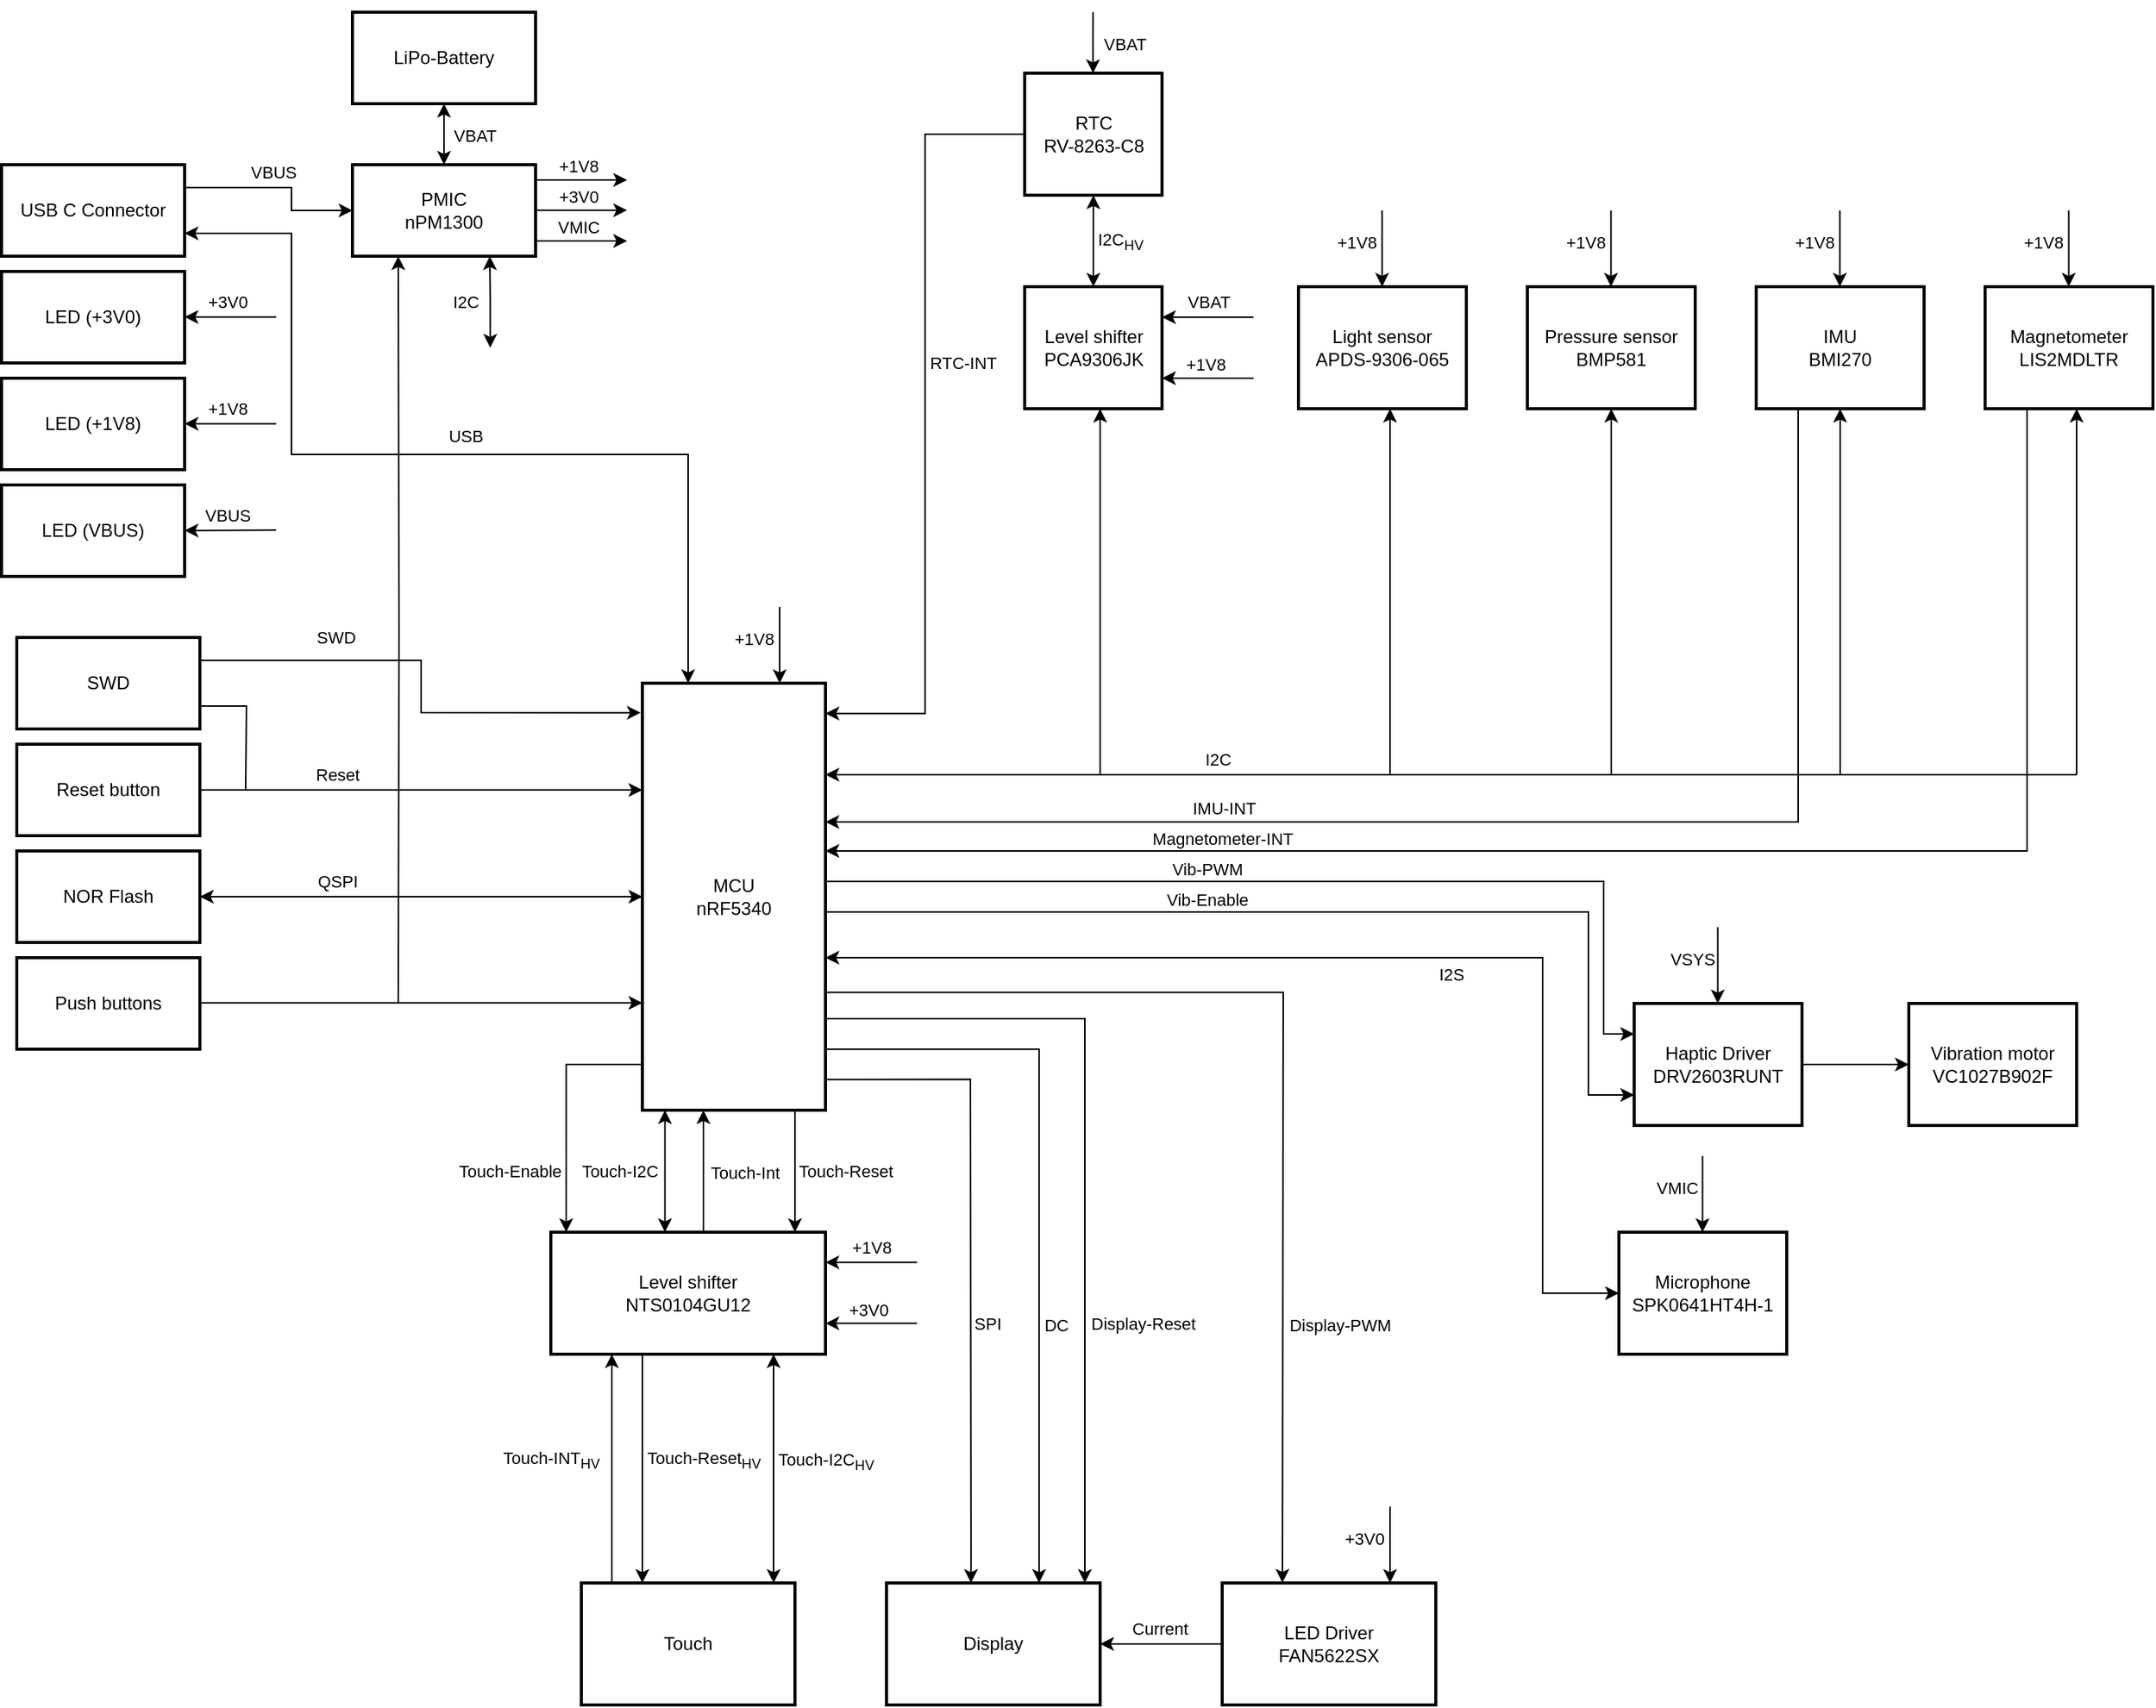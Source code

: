 <mxfile version="28.2.0">
  <diagram id="tro5bBsN5Sj0-Clm-sY4" name="Block Diagram">
    <mxGraphModel dx="1530" dy="1378" grid="1" gridSize="10" guides="1" tooltips="1" connect="1" arrows="1" fold="1" page="1" pageScale="1" pageWidth="827" pageHeight="1169" math="0" shadow="0">
      <root>
        <mxCell id="0" />
        <mxCell id="1" parent="0" />
        <mxCell id="iQWWVtshr9AHTsbCT8CL-3" value="USB C Connector" style="rounded=0;whiteSpace=wrap;html=1;strokeWidth=2;" parent="1" vertex="1">
          <mxGeometry x="80" y="130" width="120" height="60" as="geometry" />
        </mxCell>
        <mxCell id="iQWWVtshr9AHTsbCT8CL-4" value="" style="edgeStyle=orthogonalEdgeStyle;rounded=0;orthogonalLoop=1;jettySize=auto;html=1;startArrow=classic;startFill=1;" parent="1" source="iQWWVtshr9AHTsbCT8CL-6" target="iQWWVtshr9AHTsbCT8CL-7" edge="1">
          <mxGeometry relative="1" as="geometry">
            <Array as="points">
              <mxPoint x="370" y="110" />
              <mxPoint x="370" y="110" />
            </Array>
          </mxGeometry>
        </mxCell>
        <mxCell id="iQWWVtshr9AHTsbCT8CL-122" value="VBAT" style="edgeLabel;html=1;align=center;verticalAlign=middle;resizable=0;points=[];labelBackgroundColor=none;" parent="iQWWVtshr9AHTsbCT8CL-4" vertex="1" connectable="0">
          <mxGeometry x="-0.062" relative="1" as="geometry">
            <mxPoint x="20" as="offset" />
          </mxGeometry>
        </mxCell>
        <mxCell id="iQWWVtshr9AHTsbCT8CL-6" value="PMIC&lt;br&gt;nPM1300" style="rounded=0;whiteSpace=wrap;html=1;strokeWidth=2;" parent="1" vertex="1">
          <mxGeometry x="310" y="130" width="120" height="60" as="geometry" />
        </mxCell>
        <mxCell id="iQWWVtshr9AHTsbCT8CL-7" value="LiPo-Battery" style="rounded=0;whiteSpace=wrap;html=1;strokeWidth=2;" parent="1" vertex="1">
          <mxGeometry x="310" y="30" width="120" height="60" as="geometry" />
        </mxCell>
        <mxCell id="iQWWVtshr9AHTsbCT8CL-12" style="edgeStyle=orthogonalEdgeStyle;rounded=0;orthogonalLoop=1;jettySize=auto;html=1;" parent="1" edge="1">
          <mxGeometry relative="1" as="geometry">
            <mxPoint x="490" y="140" as="targetPoint" />
            <mxPoint x="430.0" y="140" as="sourcePoint" />
          </mxGeometry>
        </mxCell>
        <mxCell id="iQWWVtshr9AHTsbCT8CL-13" value="+1V8" style="edgeLabel;html=1;align=center;verticalAlign=middle;resizable=0;points=[];labelBackgroundColor=none;" parent="iQWWVtshr9AHTsbCT8CL-12" vertex="1" connectable="0">
          <mxGeometry x="-0.069" y="-1" relative="1" as="geometry">
            <mxPoint y="-10" as="offset" />
          </mxGeometry>
        </mxCell>
        <mxCell id="iQWWVtshr9AHTsbCT8CL-15" style="edgeStyle=orthogonalEdgeStyle;rounded=0;orthogonalLoop=1;jettySize=auto;html=1;exitX=0;exitY=0.75;exitDx=0;exitDy=0;entryX=1;entryY=0.5;entryDx=0;entryDy=0;startArrow=classic;startFill=1;endArrow=none;endFill=0;" parent="1" edge="1">
          <mxGeometry relative="1" as="geometry">
            <mxPoint x="500" y="679.66" as="sourcePoint" />
            <mxPoint x="210" y="679.66" as="targetPoint" />
          </mxGeometry>
        </mxCell>
        <mxCell id="iQWWVtshr9AHTsbCT8CL-16" style="edgeStyle=orthogonalEdgeStyle;rounded=0;orthogonalLoop=1;jettySize=auto;html=1;entryX=0.5;entryY=1;entryDx=0;entryDy=0;startArrow=classic;startFill=1;" parent="1" edge="1">
          <mxGeometry relative="1" as="geometry">
            <mxPoint x="400.29" y="250" as="sourcePoint" />
            <mxPoint x="400.0" y="190" as="targetPoint" />
            <Array as="points">
              <mxPoint x="400.29" y="220" />
              <mxPoint x="400.29" y="220" />
            </Array>
          </mxGeometry>
        </mxCell>
        <mxCell id="iQWWVtshr9AHTsbCT8CL-17" value="I2C" style="edgeLabel;html=1;align=center;verticalAlign=middle;resizable=0;points=[];labelBackgroundColor=none;" parent="iQWWVtshr9AHTsbCT8CL-16" vertex="1" connectable="0">
          <mxGeometry x="0.405" y="1" relative="1" as="geometry">
            <mxPoint x="-15" y="12" as="offset" />
          </mxGeometry>
        </mxCell>
        <mxCell id="iQWWVtshr9AHTsbCT8CL-18" style="edgeStyle=orthogonalEdgeStyle;rounded=0;orthogonalLoop=1;jettySize=auto;html=1;exitX=0.25;exitY=0;exitDx=0;exitDy=0;startArrow=classic;startFill=1;endArrow=none;endFill=0;" parent="1" edge="1">
          <mxGeometry relative="1" as="geometry">
            <mxPoint x="590" y="420" as="targetPoint" />
            <mxPoint x="590" y="470" as="sourcePoint" />
          </mxGeometry>
        </mxCell>
        <mxCell id="iQWWVtshr9AHTsbCT8CL-19" value="+1V8" style="edgeLabel;html=1;align=center;verticalAlign=middle;resizable=0;points=[];labelBackgroundColor=none;" parent="iQWWVtshr9AHTsbCT8CL-18" vertex="1" connectable="0">
          <mxGeometry x="0.158" y="1" relative="1" as="geometry">
            <mxPoint x="-16" as="offset" />
          </mxGeometry>
        </mxCell>
        <mxCell id="iQWWVtshr9AHTsbCT8CL-20" value="MCU&lt;br&gt;nRF5340" style="rounded=0;whiteSpace=wrap;html=1;strokeWidth=2;" parent="1" vertex="1">
          <mxGeometry x="500" y="470" width="120" height="280" as="geometry" />
        </mxCell>
        <mxCell id="iQWWVtshr9AHTsbCT8CL-21" style="edgeStyle=orthogonalEdgeStyle;rounded=0;orthogonalLoop=1;jettySize=auto;html=1;entryX=0;entryY=0.25;entryDx=0;entryDy=0;" parent="1" source="iQWWVtshr9AHTsbCT8CL-23" target="iQWWVtshr9AHTsbCT8CL-20" edge="1">
          <mxGeometry relative="1" as="geometry" />
        </mxCell>
        <mxCell id="iQWWVtshr9AHTsbCT8CL-22" value="Reset" style="edgeLabel;html=1;align=center;verticalAlign=middle;resizable=0;points=[];labelBackgroundColor=none;" parent="iQWWVtshr9AHTsbCT8CL-21" vertex="1" connectable="0">
          <mxGeometry x="-0.034" relative="1" as="geometry">
            <mxPoint x="-50" y="-10" as="offset" />
          </mxGeometry>
        </mxCell>
        <mxCell id="iQWWVtshr9AHTsbCT8CL-23" value="Reset button" style="rounded=0;whiteSpace=wrap;html=1;strokeWidth=2;" parent="1" vertex="1">
          <mxGeometry x="90" y="510" width="120" height="60" as="geometry" />
        </mxCell>
        <mxCell id="iQWWVtshr9AHTsbCT8CL-86" style="edgeStyle=orthogonalEdgeStyle;rounded=0;orthogonalLoop=1;jettySize=auto;html=1;entryX=0.25;entryY=1;entryDx=0;entryDy=0;" parent="1" target="iQWWVtshr9AHTsbCT8CL-6" edge="1">
          <mxGeometry relative="1" as="geometry">
            <mxPoint x="340" y="680" as="sourcePoint" />
          </mxGeometry>
        </mxCell>
        <mxCell id="iQWWVtshr9AHTsbCT8CL-24" value="Push buttons" style="rounded=0;whiteSpace=wrap;html=1;strokeWidth=2;" parent="1" vertex="1">
          <mxGeometry x="90" y="650" width="120" height="60" as="geometry" />
        </mxCell>
        <mxCell id="iQWWVtshr9AHTsbCT8CL-25" style="edgeStyle=orthogonalEdgeStyle;rounded=0;orthogonalLoop=1;jettySize=auto;html=1;entryX=0;entryY=0.5;entryDx=0;entryDy=0;startArrow=classic;startFill=1;" parent="1" source="iQWWVtshr9AHTsbCT8CL-26" target="iQWWVtshr9AHTsbCT8CL-20" edge="1">
          <mxGeometry relative="1" as="geometry" />
        </mxCell>
        <mxCell id="iQWWVtshr9AHTsbCT8CL-83" value="QSPI" style="edgeLabel;html=1;align=center;verticalAlign=middle;resizable=0;points=[];labelBackgroundColor=none;" parent="iQWWVtshr9AHTsbCT8CL-25" vertex="1" connectable="0">
          <mxGeometry x="-0.169" relative="1" as="geometry">
            <mxPoint x="-31" y="-10" as="offset" />
          </mxGeometry>
        </mxCell>
        <mxCell id="iQWWVtshr9AHTsbCT8CL-26" value="NOR Flash" style="rounded=0;whiteSpace=wrap;html=1;strokeWidth=2;" parent="1" vertex="1">
          <mxGeometry x="90" y="580" width="120" height="60" as="geometry" />
        </mxCell>
        <mxCell id="iQWWVtshr9AHTsbCT8CL-27" style="edgeStyle=orthogonalEdgeStyle;rounded=0;orthogonalLoop=1;jettySize=auto;html=1;exitX=1;exitY=0.75;exitDx=0;exitDy=0;endArrow=none;endFill=0;" parent="1" source="iQWWVtshr9AHTsbCT8CL-28" edge="1">
          <mxGeometry relative="1" as="geometry">
            <mxPoint x="240" y="540" as="targetPoint" />
          </mxGeometry>
        </mxCell>
        <mxCell id="iQWWVtshr9AHTsbCT8CL-28" value="SWD" style="rounded=0;whiteSpace=wrap;html=1;strokeWidth=2;" parent="1" vertex="1">
          <mxGeometry x="90" y="440" width="120" height="60" as="geometry" />
        </mxCell>
        <mxCell id="iQWWVtshr9AHTsbCT8CL-29" style="edgeStyle=orthogonalEdgeStyle;rounded=0;orthogonalLoop=1;jettySize=auto;html=1;exitX=1;exitY=0.25;exitDx=0;exitDy=0;entryX=-0.009;entryY=0.069;entryDx=0;entryDy=0;entryPerimeter=0;" parent="1" source="iQWWVtshr9AHTsbCT8CL-28" target="iQWWVtshr9AHTsbCT8CL-20" edge="1">
          <mxGeometry relative="1" as="geometry" />
        </mxCell>
        <mxCell id="iQWWVtshr9AHTsbCT8CL-30" value="SWD" style="edgeLabel;html=1;align=center;verticalAlign=middle;resizable=0;points=[];labelBackgroundColor=none;" parent="iQWWVtshr9AHTsbCT8CL-29" vertex="1" connectable="0">
          <mxGeometry x="-0.639" y="1" relative="1" as="geometry">
            <mxPoint x="30" y="-14" as="offset" />
          </mxGeometry>
        </mxCell>
        <mxCell id="iQWWVtshr9AHTsbCT8CL-67" style="edgeStyle=orthogonalEdgeStyle;rounded=0;orthogonalLoop=1;jettySize=auto;html=1;" parent="1" edge="1">
          <mxGeometry relative="1" as="geometry">
            <mxPoint x="490.0" y="159.83" as="targetPoint" />
            <mxPoint x="430" y="159.83" as="sourcePoint" />
          </mxGeometry>
        </mxCell>
        <mxCell id="iQWWVtshr9AHTsbCT8CL-68" value="+3V0" style="edgeLabel;html=1;align=center;verticalAlign=middle;resizable=0;points=[];labelBackgroundColor=none;" parent="iQWWVtshr9AHTsbCT8CL-67" vertex="1" connectable="0">
          <mxGeometry x="-0.069" y="-1" relative="1" as="geometry">
            <mxPoint y="-10" as="offset" />
          </mxGeometry>
        </mxCell>
        <mxCell id="iQWWVtshr9AHTsbCT8CL-69" style="edgeStyle=orthogonalEdgeStyle;rounded=0;orthogonalLoop=1;jettySize=auto;html=1;" parent="1" edge="1">
          <mxGeometry relative="1" as="geometry">
            <mxPoint x="490.0" y="180" as="targetPoint" />
            <mxPoint x="430" y="180" as="sourcePoint" />
          </mxGeometry>
        </mxCell>
        <mxCell id="iQWWVtshr9AHTsbCT8CL-70" value="VMIC" style="edgeLabel;html=1;align=center;verticalAlign=middle;resizable=0;points=[];labelBackgroundColor=none;" parent="iQWWVtshr9AHTsbCT8CL-69" vertex="1" connectable="0">
          <mxGeometry x="-0.069" y="-1" relative="1" as="geometry">
            <mxPoint y="-10" as="offset" />
          </mxGeometry>
        </mxCell>
        <mxCell id="iQWWVtshr9AHTsbCT8CL-71" value="LED (VBUS)" style="rounded=0;whiteSpace=wrap;html=1;strokeWidth=2;" parent="1" vertex="1">
          <mxGeometry x="80" y="340" width="120" height="60" as="geometry" />
        </mxCell>
        <mxCell id="iQWWVtshr9AHTsbCT8CL-72" value="LED (+1V8)" style="rounded=0;whiteSpace=wrap;html=1;strokeWidth=2;" parent="1" vertex="1">
          <mxGeometry x="80" y="270" width="120" height="60" as="geometry" />
        </mxCell>
        <mxCell id="iQWWVtshr9AHTsbCT8CL-73" value="LED (+3V0)" style="rounded=0;whiteSpace=wrap;html=1;strokeWidth=2;" parent="1" vertex="1">
          <mxGeometry x="80" y="200" width="120" height="60" as="geometry" />
        </mxCell>
        <mxCell id="iQWWVtshr9AHTsbCT8CL-74" style="edgeStyle=orthogonalEdgeStyle;rounded=0;orthogonalLoop=1;jettySize=auto;html=1;entryX=0;entryY=0.5;entryDx=0;entryDy=0;exitX=1;exitY=0.25;exitDx=0;exitDy=0;" parent="1" source="iQWWVtshr9AHTsbCT8CL-3" target="iQWWVtshr9AHTsbCT8CL-6" edge="1">
          <mxGeometry relative="1" as="geometry">
            <mxPoint x="270.0" y="160" as="targetPoint" />
            <mxPoint x="210" y="160" as="sourcePoint" />
            <Array as="points">
              <mxPoint x="270" y="145" />
              <mxPoint x="270" y="160" />
            </Array>
          </mxGeometry>
        </mxCell>
        <mxCell id="iQWWVtshr9AHTsbCT8CL-75" value="VBUS" style="edgeLabel;html=1;align=center;verticalAlign=middle;resizable=0;points=[];labelBackgroundColor=none;" parent="iQWWVtshr9AHTsbCT8CL-74" vertex="1" connectable="0">
          <mxGeometry x="-0.069" y="-1" relative="1" as="geometry">
            <mxPoint y="-11" as="offset" />
          </mxGeometry>
        </mxCell>
        <mxCell id="iQWWVtshr9AHTsbCT8CL-77" style="edgeStyle=orthogonalEdgeStyle;rounded=0;orthogonalLoop=1;jettySize=auto;html=1;entryX=0;entryY=0.5;entryDx=0;entryDy=0;startArrow=classic;startFill=1;endArrow=none;endFill=0;" parent="1" edge="1">
          <mxGeometry relative="1" as="geometry">
            <mxPoint x="260" y="369.64" as="targetPoint" />
            <mxPoint x="200" y="369.88" as="sourcePoint" />
            <Array as="points">
              <mxPoint x="210" y="369.64" />
              <mxPoint x="210" y="369.64" />
            </Array>
          </mxGeometry>
        </mxCell>
        <mxCell id="iQWWVtshr9AHTsbCT8CL-78" value="VBUS" style="edgeLabel;html=1;align=center;verticalAlign=middle;resizable=0;points=[];labelBackgroundColor=none;" parent="iQWWVtshr9AHTsbCT8CL-77" vertex="1" connectable="0">
          <mxGeometry x="-0.069" y="-1" relative="1" as="geometry">
            <mxPoint y="-11" as="offset" />
          </mxGeometry>
        </mxCell>
        <mxCell id="iQWWVtshr9AHTsbCT8CL-79" style="edgeStyle=orthogonalEdgeStyle;rounded=0;orthogonalLoop=1;jettySize=auto;html=1;startArrow=classic;startFill=1;endArrow=none;endFill=0;" parent="1" edge="1">
          <mxGeometry relative="1" as="geometry">
            <mxPoint x="260" y="229.88" as="targetPoint" />
            <mxPoint x="200" y="229.88" as="sourcePoint" />
          </mxGeometry>
        </mxCell>
        <mxCell id="iQWWVtshr9AHTsbCT8CL-80" value="+3V0" style="edgeLabel;html=1;align=center;verticalAlign=middle;resizable=0;points=[];labelBackgroundColor=none;" parent="iQWWVtshr9AHTsbCT8CL-79" vertex="1" connectable="0">
          <mxGeometry x="-0.069" y="-1" relative="1" as="geometry">
            <mxPoint y="-11" as="offset" />
          </mxGeometry>
        </mxCell>
        <mxCell id="iQWWVtshr9AHTsbCT8CL-81" style="edgeStyle=orthogonalEdgeStyle;rounded=0;orthogonalLoop=1;jettySize=auto;html=1;startArrow=classic;startFill=1;endArrow=none;endFill=0;" parent="1" edge="1">
          <mxGeometry relative="1" as="geometry">
            <mxPoint x="260" y="299.88" as="targetPoint" />
            <mxPoint x="200" y="299.88" as="sourcePoint" />
          </mxGeometry>
        </mxCell>
        <mxCell id="iQWWVtshr9AHTsbCT8CL-82" value="+1V8" style="edgeLabel;html=1;align=center;verticalAlign=middle;resizable=0;points=[];labelBackgroundColor=none;" parent="iQWWVtshr9AHTsbCT8CL-81" vertex="1" connectable="0">
          <mxGeometry x="-0.069" y="-1" relative="1" as="geometry">
            <mxPoint y="-11" as="offset" />
          </mxGeometry>
        </mxCell>
        <mxCell id="iQWWVtshr9AHTsbCT8CL-84" style="edgeStyle=orthogonalEdgeStyle;rounded=0;orthogonalLoop=1;jettySize=auto;html=1;exitX=1;exitY=0.75;exitDx=0;exitDy=0;entryX=0.25;entryY=0;entryDx=0;entryDy=0;startArrow=classic;startFill=1;" parent="1" source="iQWWVtshr9AHTsbCT8CL-3" target="iQWWVtshr9AHTsbCT8CL-20" edge="1">
          <mxGeometry relative="1" as="geometry">
            <Array as="points">
              <mxPoint x="270" y="175" />
              <mxPoint x="270" y="320" />
              <mxPoint x="530" y="320" />
            </Array>
          </mxGeometry>
        </mxCell>
        <mxCell id="iQWWVtshr9AHTsbCT8CL-85" value="USB" style="edgeLabel;html=1;align=center;verticalAlign=middle;resizable=0;points=[];labelBackgroundColor=none;" parent="iQWWVtshr9AHTsbCT8CL-84" vertex="1" connectable="0">
          <mxGeometry x="0.053" y="2" relative="1" as="geometry">
            <mxPoint y="-10" as="offset" />
          </mxGeometry>
        </mxCell>
        <mxCell id="iQWWVtshr9AHTsbCT8CL-96" style="edgeStyle=orthogonalEdgeStyle;rounded=0;orthogonalLoop=1;jettySize=auto;html=1;entryX=0;entryY=0.893;entryDx=0;entryDy=0;startArrow=classic;startFill=1;endArrow=none;endFill=0;entryPerimeter=0;exitX=0.056;exitY=0;exitDx=0;exitDy=0;exitPerimeter=0;" parent="1" source="iQWWVtshr9AHTsbCT8CL-87" target="iQWWVtshr9AHTsbCT8CL-20" edge="1">
          <mxGeometry relative="1" as="geometry">
            <Array as="points">
              <mxPoint x="450" y="720" />
            </Array>
            <mxPoint x="450" y="820" as="sourcePoint" />
          </mxGeometry>
        </mxCell>
        <mxCell id="iQWWVtshr9AHTsbCT8CL-97" value="Touch-Enable" style="edgeLabel;html=1;align=center;verticalAlign=middle;resizable=0;points=[];labelBackgroundColor=none;" parent="iQWWVtshr9AHTsbCT8CL-96" vertex="1" connectable="0">
          <mxGeometry x="0.587" relative="1" as="geometry">
            <mxPoint x="-54" y="70" as="offset" />
          </mxGeometry>
        </mxCell>
        <mxCell id="iQWWVtshr9AHTsbCT8CL-98" style="edgeStyle=orthogonalEdgeStyle;rounded=0;orthogonalLoop=1;jettySize=auto;html=1;entryX=0.75;entryY=1;entryDx=0;entryDy=0;startArrow=classic;startFill=1;" parent="1" edge="1">
          <mxGeometry relative="1" as="geometry">
            <mxPoint x="514.79" y="830" as="sourcePoint" />
            <mxPoint x="514.79" y="750" as="targetPoint" />
          </mxGeometry>
        </mxCell>
        <mxCell id="iQWWVtshr9AHTsbCT8CL-115" value="Touch-I2C" style="edgeLabel;html=1;align=center;verticalAlign=middle;resizable=0;points=[];labelBackgroundColor=none;" parent="iQWWVtshr9AHTsbCT8CL-98" vertex="1" connectable="0">
          <mxGeometry x="-0.102" y="1" relative="1" as="geometry">
            <mxPoint x="-29" y="-4" as="offset" />
          </mxGeometry>
        </mxCell>
        <mxCell id="iQWWVtshr9AHTsbCT8CL-87" value="Level shifter&lt;br&gt;NTS0104GU12" style="rounded=0;whiteSpace=wrap;html=1;strokeWidth=2;" parent="1" vertex="1">
          <mxGeometry x="440" y="830" width="180" height="80" as="geometry" />
        </mxCell>
        <mxCell id="iQWWVtshr9AHTsbCT8CL-91" value="" style="edgeStyle=orthogonalEdgeStyle;rounded=0;orthogonalLoop=1;jettySize=auto;html=1;exitX=0.5;exitY=0;exitDx=0;exitDy=0;entryX=0.5;entryY=1;entryDx=0;entryDy=0;startArrow=classic;startFill=1;" parent="1" edge="1">
          <mxGeometry x="0.067" y="-20" relative="1" as="geometry">
            <mxPoint x="586" y="1060" as="sourcePoint" />
            <mxPoint x="586" y="910" as="targetPoint" />
            <mxPoint as="offset" />
          </mxGeometry>
        </mxCell>
        <mxCell id="iQWWVtshr9AHTsbCT8CL-100" value="Touch-I2C&lt;sub&gt;HV&lt;/sub&gt;" style="edgeLabel;html=1;align=center;verticalAlign=middle;resizable=0;points=[];labelBackgroundColor=none;" parent="iQWWVtshr9AHTsbCT8CL-91" vertex="1" connectable="0">
          <mxGeometry x="-0.204" relative="1" as="geometry">
            <mxPoint x="34" y="-20" as="offset" />
          </mxGeometry>
        </mxCell>
        <mxCell id="iQWWVtshr9AHTsbCT8CL-92" style="edgeStyle=orthogonalEdgeStyle;rounded=0;orthogonalLoop=1;jettySize=auto;html=1;exitX=0.75;exitY=0;exitDx=0;exitDy=0;entryX=0.75;entryY=1;entryDx=0;entryDy=0;startArrow=classic;startFill=1;endArrow=none;endFill=0;" parent="1" edge="1">
          <mxGeometry relative="1" as="geometry">
            <mxPoint x="500" y="1060" as="sourcePoint" />
            <mxPoint x="500" y="910" as="targetPoint" />
          </mxGeometry>
        </mxCell>
        <mxCell id="iQWWVtshr9AHTsbCT8CL-93" value="Touch-Reset&lt;sub&gt;HV&lt;/sub&gt;" style="edgeLabel;html=1;align=center;verticalAlign=middle;resizable=0;points=[];labelBackgroundColor=none;" parent="iQWWVtshr9AHTsbCT8CL-92" vertex="1" connectable="0">
          <mxGeometry x="-0.171" relative="1" as="geometry">
            <mxPoint x="40" y="-18" as="offset" />
          </mxGeometry>
        </mxCell>
        <mxCell id="iQWWVtshr9AHTsbCT8CL-88" value="Touch" style="rounded=0;whiteSpace=wrap;html=1;strokeWidth=2;" parent="1" vertex="1">
          <mxGeometry x="460" y="1060" width="140" height="80" as="geometry" />
        </mxCell>
        <mxCell id="iQWWVtshr9AHTsbCT8CL-94" style="edgeStyle=orthogonalEdgeStyle;rounded=0;orthogonalLoop=1;jettySize=auto;html=1;exitX=0.75;exitY=0;exitDx=0;exitDy=0;entryX=0.75;entryY=1;entryDx=0;entryDy=0;" parent="1" edge="1">
          <mxGeometry relative="1" as="geometry">
            <mxPoint x="480" y="1060" as="sourcePoint" />
            <mxPoint x="480" y="910" as="targetPoint" />
          </mxGeometry>
        </mxCell>
        <mxCell id="iQWWVtshr9AHTsbCT8CL-95" value="Touch-INT&lt;sub&gt;HV&lt;/sub&gt;" style="edgeLabel;html=1;align=center;verticalAlign=middle;resizable=0;points=[];labelBackgroundColor=none;" parent="iQWWVtshr9AHTsbCT8CL-94" vertex="1" connectable="0">
          <mxGeometry x="-0.171" relative="1" as="geometry">
            <mxPoint x="-40" y="-18" as="offset" />
          </mxGeometry>
        </mxCell>
        <mxCell id="iQWWVtshr9AHTsbCT8CL-104" style="edgeStyle=orthogonalEdgeStyle;rounded=0;orthogonalLoop=1;jettySize=auto;html=1;entryX=0.998;entryY=0.785;entryDx=0;entryDy=0;startArrow=classic;startFill=1;endArrow=none;endFill=0;entryPerimeter=0;" parent="1" source="iQWWVtshr9AHTsbCT8CL-101" target="iQWWVtshr9AHTsbCT8CL-20" edge="1">
          <mxGeometry relative="1" as="geometry">
            <Array as="points">
              <mxPoint x="790" y="690" />
              <mxPoint x="620" y="690" />
            </Array>
          </mxGeometry>
        </mxCell>
        <mxCell id="iQWWVtshr9AHTsbCT8CL-105" value="DC" style="edgeLabel;html=1;align=center;verticalAlign=middle;resizable=0;points=[];labelBackgroundColor=none;" parent="iQWWVtshr9AHTsbCT8CL-104" vertex="1" connectable="0">
          <mxGeometry x="-0.302" y="1" relative="1" as="geometry">
            <mxPoint x="-18" y="19" as="offset" />
          </mxGeometry>
        </mxCell>
        <mxCell id="iQWWVtshr9AHTsbCT8CL-101" value="Display" style="rounded=0;whiteSpace=wrap;html=1;strokeWidth=2;" parent="1" vertex="1">
          <mxGeometry x="660" y="1060" width="140" height="80" as="geometry" />
        </mxCell>
        <mxCell id="iQWWVtshr9AHTsbCT8CL-102" style="edgeStyle=orthogonalEdgeStyle;rounded=0;orthogonalLoop=1;jettySize=auto;html=1;exitX=0.25;exitY=0;exitDx=0;exitDy=0;startArrow=classic;startFill=1;endArrow=none;endFill=0;entryX=0.996;entryY=0.928;entryDx=0;entryDy=0;entryPerimeter=0;" parent="1" target="iQWWVtshr9AHTsbCT8CL-20" edge="1">
          <mxGeometry relative="1" as="geometry">
            <mxPoint x="715.36" y="1060" as="sourcePoint" />
            <mxPoint x="640.0" y="730.4" as="targetPoint" />
            <Array as="points">
              <mxPoint x="715" y="1040" />
              <mxPoint x="715" y="730" />
            </Array>
          </mxGeometry>
        </mxCell>
        <mxCell id="iQWWVtshr9AHTsbCT8CL-103" value="SPI" style="edgeLabel;html=1;align=center;verticalAlign=middle;resizable=0;points=[];labelBackgroundColor=none;" parent="iQWWVtshr9AHTsbCT8CL-102" vertex="1" connectable="0">
          <mxGeometry x="-0.176" y="-1" relative="1" as="geometry">
            <mxPoint x="10" y="5" as="offset" />
          </mxGeometry>
        </mxCell>
        <mxCell id="iQWWVtshr9AHTsbCT8CL-106" style="edgeStyle=orthogonalEdgeStyle;rounded=0;orthogonalLoop=1;jettySize=auto;html=1;startArrow=classic;startFill=1;endArrow=none;endFill=0;" parent="1" edge="1">
          <mxGeometry relative="1" as="geometry">
            <mxPoint x="760" y="1060" as="sourcePoint" />
            <mxPoint x="620" y="710" as="targetPoint" />
            <Array as="points">
              <mxPoint x="760" y="710" />
              <mxPoint x="620" y="710" />
            </Array>
          </mxGeometry>
        </mxCell>
        <mxCell id="iQWWVtshr9AHTsbCT8CL-107" value="Display-Reset" style="edgeLabel;html=1;align=center;verticalAlign=middle;resizable=0;points=[];labelBackgroundColor=none;" parent="iQWWVtshr9AHTsbCT8CL-106" vertex="1" connectable="0">
          <mxGeometry x="-0.363" relative="1" as="geometry">
            <mxPoint x="68" y="-14" as="offset" />
          </mxGeometry>
        </mxCell>
        <mxCell id="iQWWVtshr9AHTsbCT8CL-109" value="" style="edgeStyle=orthogonalEdgeStyle;rounded=0;orthogonalLoop=1;jettySize=auto;html=1;" parent="1" source="iQWWVtshr9AHTsbCT8CL-108" target="iQWWVtshr9AHTsbCT8CL-101" edge="1">
          <mxGeometry relative="1" as="geometry" />
        </mxCell>
        <mxCell id="iQWWVtshr9AHTsbCT8CL-110" value="Current" style="edgeLabel;html=1;align=center;verticalAlign=middle;resizable=0;points=[];labelBackgroundColor=none;" parent="iQWWVtshr9AHTsbCT8CL-109" vertex="1" connectable="0">
          <mxGeometry x="0.037" y="-1" relative="1" as="geometry">
            <mxPoint y="-9" as="offset" />
          </mxGeometry>
        </mxCell>
        <mxCell id="iQWWVtshr9AHTsbCT8CL-113" style="edgeStyle=orthogonalEdgeStyle;rounded=0;orthogonalLoop=1;jettySize=auto;html=1;startArrow=classic;startFill=1;endArrow=none;endFill=0;exitX=0.282;exitY=-0.002;exitDx=0;exitDy=0;exitPerimeter=0;entryX=0.998;entryY=0.724;entryDx=0;entryDy=0;entryPerimeter=0;" parent="1" source="iQWWVtshr9AHTsbCT8CL-108" target="iQWWVtshr9AHTsbCT8CL-20" edge="1">
          <mxGeometry relative="1" as="geometry">
            <mxPoint x="620" y="700" as="targetPoint" />
            <Array as="points">
              <mxPoint x="920" y="1050" />
              <mxPoint x="920" y="1050" />
              <mxPoint x="920" y="673" />
            </Array>
            <mxPoint x="920" y="1040" as="sourcePoint" />
          </mxGeometry>
        </mxCell>
        <mxCell id="iQWWVtshr9AHTsbCT8CL-114" value="Display-PWM" style="edgeLabel;html=1;align=center;verticalAlign=middle;resizable=0;points=[];labelBackgroundColor=none;" parent="iQWWVtshr9AHTsbCT8CL-113" vertex="1" connectable="0">
          <mxGeometry x="-0.529" relative="1" as="geometry">
            <mxPoint x="37" y="-8" as="offset" />
          </mxGeometry>
        </mxCell>
        <mxCell id="iQWWVtshr9AHTsbCT8CL-108" value="LED Driver&lt;br&gt;FAN5622SX" style="rounded=0;whiteSpace=wrap;html=1;strokeWidth=2;" parent="1" vertex="1">
          <mxGeometry x="880" y="1060" width="140" height="80" as="geometry" />
        </mxCell>
        <mxCell id="iQWWVtshr9AHTsbCT8CL-111" style="edgeStyle=orthogonalEdgeStyle;rounded=0;orthogonalLoop=1;jettySize=auto;html=1;exitX=0.25;exitY=0;exitDx=0;exitDy=0;startArrow=classic;startFill=1;endArrow=none;endFill=0;" parent="1" edge="1">
          <mxGeometry relative="1" as="geometry">
            <mxPoint x="990" y="1010" as="targetPoint" />
            <mxPoint x="990" y="1060" as="sourcePoint" />
          </mxGeometry>
        </mxCell>
        <mxCell id="iQWWVtshr9AHTsbCT8CL-112" value="+3V0" style="edgeLabel;html=1;align=center;verticalAlign=middle;resizable=0;points=[];labelBackgroundColor=none;" parent="iQWWVtshr9AHTsbCT8CL-111" vertex="1" connectable="0">
          <mxGeometry x="0.158" y="1" relative="1" as="geometry">
            <mxPoint x="-16" as="offset" />
          </mxGeometry>
        </mxCell>
        <mxCell id="iQWWVtshr9AHTsbCT8CL-116" style="edgeStyle=orthogonalEdgeStyle;rounded=0;orthogonalLoop=1;jettySize=auto;html=1;entryX=0.75;entryY=1;entryDx=0;entryDy=0;startArrow=classic;startFill=1;endArrow=none;endFill=0;" parent="1" edge="1">
          <mxGeometry relative="1" as="geometry">
            <mxPoint x="600" y="830" as="sourcePoint" />
            <mxPoint x="600" y="750" as="targetPoint" />
          </mxGeometry>
        </mxCell>
        <mxCell id="iQWWVtshr9AHTsbCT8CL-117" value="Touch-Reset" style="edgeLabel;html=1;align=center;verticalAlign=middle;resizable=0;points=[];labelBackgroundColor=none;" parent="iQWWVtshr9AHTsbCT8CL-116" vertex="1" connectable="0">
          <mxGeometry x="-0.102" y="1" relative="1" as="geometry">
            <mxPoint x="34" y="-4" as="offset" />
          </mxGeometry>
        </mxCell>
        <mxCell id="iQWWVtshr9AHTsbCT8CL-118" style="edgeStyle=orthogonalEdgeStyle;rounded=0;orthogonalLoop=1;jettySize=auto;html=1;entryX=0.75;entryY=1;entryDx=0;entryDy=0;startArrow=none;startFill=0;endArrow=classic;endFill=1;" parent="1" edge="1">
          <mxGeometry relative="1" as="geometry">
            <mxPoint x="540" y="830" as="sourcePoint" />
            <mxPoint x="540" y="750" as="targetPoint" />
          </mxGeometry>
        </mxCell>
        <mxCell id="iQWWVtshr9AHTsbCT8CL-119" value="Touch-Int" style="edgeLabel;html=1;align=center;verticalAlign=middle;resizable=0;points=[];labelBackgroundColor=none;" parent="iQWWVtshr9AHTsbCT8CL-118" vertex="1" connectable="0">
          <mxGeometry x="-0.102" y="1" relative="1" as="geometry">
            <mxPoint x="28" y="-3" as="offset" />
          </mxGeometry>
        </mxCell>
        <mxCell id="iQWWVtshr9AHTsbCT8CL-120" value="Level shifter&lt;br&gt;PCA9306JK" style="rounded=0;whiteSpace=wrap;html=1;strokeWidth=2;" parent="1" vertex="1">
          <mxGeometry x="750.58" y="210" width="90" height="80" as="geometry" />
        </mxCell>
        <mxCell id="iQWWVtshr9AHTsbCT8CL-125" style="edgeStyle=orthogonalEdgeStyle;rounded=0;orthogonalLoop=1;jettySize=auto;html=1;exitX=0.5;exitY=1;exitDx=0;exitDy=0;entryX=0.5;entryY=0;entryDx=0;entryDy=0;startArrow=classic;startFill=1;" parent="1" source="iQWWVtshr9AHTsbCT8CL-121" target="iQWWVtshr9AHTsbCT8CL-120" edge="1">
          <mxGeometry relative="1" as="geometry" />
        </mxCell>
        <mxCell id="iQWWVtshr9AHTsbCT8CL-126" value="I2C&lt;sub&gt;HV&lt;/sub&gt;" style="edgeLabel;html=1;align=center;verticalAlign=middle;resizable=0;points=[];labelBackgroundColor=none;" parent="iQWWVtshr9AHTsbCT8CL-125" vertex="1" connectable="0">
          <mxGeometry x="0.264" y="-2" relative="1" as="geometry">
            <mxPoint x="19" y="-7" as="offset" />
          </mxGeometry>
        </mxCell>
        <mxCell id="iQWWVtshr9AHTsbCT8CL-121" value="RTC&lt;br&gt;RV-8263-C8" style="rounded=0;whiteSpace=wrap;html=1;strokeWidth=2;" parent="1" vertex="1">
          <mxGeometry x="750.58" y="70" width="90" height="80" as="geometry" />
        </mxCell>
        <mxCell id="iQWWVtshr9AHTsbCT8CL-123" value="" style="edgeStyle=orthogonalEdgeStyle;rounded=0;orthogonalLoop=1;jettySize=auto;html=1;startArrow=classic;startFill=1;endArrow=none;endFill=0;" parent="1" edge="1">
          <mxGeometry relative="1" as="geometry">
            <mxPoint x="795.34" y="70" as="sourcePoint" />
            <mxPoint x="795.34" y="30" as="targetPoint" />
            <Array as="points">
              <mxPoint x="795.34" y="50" />
              <mxPoint x="795.34" y="50" />
            </Array>
          </mxGeometry>
        </mxCell>
        <mxCell id="iQWWVtshr9AHTsbCT8CL-124" value="VBAT" style="edgeLabel;html=1;align=center;verticalAlign=middle;resizable=0;points=[];labelBackgroundColor=none;" parent="iQWWVtshr9AHTsbCT8CL-123" vertex="1" connectable="0">
          <mxGeometry x="-0.062" relative="1" as="geometry">
            <mxPoint x="20" as="offset" />
          </mxGeometry>
        </mxCell>
        <mxCell id="iQWWVtshr9AHTsbCT8CL-127" style="edgeStyle=orthogonalEdgeStyle;rounded=0;orthogonalLoop=1;jettySize=auto;html=1;entryX=1;entryY=0.071;entryDx=0;entryDy=0;entryPerimeter=0;" parent="1" source="iQWWVtshr9AHTsbCT8CL-121" target="iQWWVtshr9AHTsbCT8CL-20" edge="1">
          <mxGeometry relative="1" as="geometry" />
        </mxCell>
        <mxCell id="iQWWVtshr9AHTsbCT8CL-128" value="RTC-INT" style="edgeLabel;html=1;align=center;verticalAlign=middle;resizable=0;points=[];labelBackgroundColor=none;" parent="iQWWVtshr9AHTsbCT8CL-127" vertex="1" connectable="0">
          <mxGeometry x="-0.778" y="-1" relative="1" as="geometry">
            <mxPoint x="16" y="151" as="offset" />
          </mxGeometry>
        </mxCell>
        <mxCell id="iQWWVtshr9AHTsbCT8CL-131" value="" style="edgeStyle=orthogonalEdgeStyle;rounded=0;orthogonalLoop=1;jettySize=auto;html=1;startArrow=classic;startFill=1;endArrow=none;endFill=0;exitX=1;exitY=0.25;exitDx=0;exitDy=0;" parent="1" source="iQWWVtshr9AHTsbCT8CL-120" edge="1">
          <mxGeometry relative="1" as="geometry">
            <mxPoint x="876.58" y="230" as="sourcePoint" />
            <mxPoint x="900.58" y="230" as="targetPoint" />
            <Array as="points">
              <mxPoint x="876.58" y="230" />
            </Array>
          </mxGeometry>
        </mxCell>
        <mxCell id="iQWWVtshr9AHTsbCT8CL-132" value="VBAT" style="edgeLabel;html=1;align=center;verticalAlign=middle;resizable=0;points=[];labelBackgroundColor=none;" parent="iQWWVtshr9AHTsbCT8CL-131" vertex="1" connectable="0">
          <mxGeometry x="-0.062" relative="1" as="geometry">
            <mxPoint x="2" y="-10" as="offset" />
          </mxGeometry>
        </mxCell>
        <mxCell id="iQWWVtshr9AHTsbCT8CL-133" style="edgeStyle=orthogonalEdgeStyle;rounded=0;orthogonalLoop=1;jettySize=auto;html=1;startArrow=classic;startFill=1;endArrow=none;endFill=0;" parent="1" edge="1">
          <mxGeometry relative="1" as="geometry">
            <mxPoint x="900.58" y="270" as="targetPoint" />
            <mxPoint x="840.58" y="270" as="sourcePoint" />
          </mxGeometry>
        </mxCell>
        <mxCell id="iQWWVtshr9AHTsbCT8CL-134" value="+1V8" style="edgeLabel;html=1;align=center;verticalAlign=middle;resizable=0;points=[];labelBackgroundColor=none;" parent="iQWWVtshr9AHTsbCT8CL-133" vertex="1" connectable="0">
          <mxGeometry x="-0.069" y="-1" relative="1" as="geometry">
            <mxPoint y="-10" as="offset" />
          </mxGeometry>
        </mxCell>
        <mxCell id="iQWWVtshr9AHTsbCT8CL-135" value="" style="edgeStyle=orthogonalEdgeStyle;rounded=0;orthogonalLoop=1;jettySize=auto;html=1;startArrow=classic;startFill=1;endArrow=none;endFill=0;exitX=1;exitY=0.25;exitDx=0;exitDy=0;" parent="1" edge="1">
          <mxGeometry relative="1" as="geometry">
            <mxPoint x="620" y="849.76" as="sourcePoint" />
            <mxPoint x="680" y="849.76" as="targetPoint" />
            <Array as="points">
              <mxPoint x="656" y="849.76" />
            </Array>
          </mxGeometry>
        </mxCell>
        <mxCell id="iQWWVtshr9AHTsbCT8CL-136" value="+1V8" style="edgeLabel;html=1;align=center;verticalAlign=middle;resizable=0;points=[];labelBackgroundColor=none;" parent="iQWWVtshr9AHTsbCT8CL-135" vertex="1" connectable="0">
          <mxGeometry x="-0.062" relative="1" as="geometry">
            <mxPoint x="2" y="-10" as="offset" />
          </mxGeometry>
        </mxCell>
        <mxCell id="iQWWVtshr9AHTsbCT8CL-137" style="edgeStyle=orthogonalEdgeStyle;rounded=0;orthogonalLoop=1;jettySize=auto;html=1;startArrow=classic;startFill=1;endArrow=none;endFill=0;" parent="1" edge="1">
          <mxGeometry relative="1" as="geometry">
            <mxPoint x="680.0" y="889.76" as="targetPoint" />
            <mxPoint x="620" y="889.76" as="sourcePoint" />
          </mxGeometry>
        </mxCell>
        <mxCell id="iQWWVtshr9AHTsbCT8CL-138" value="+3V0" style="edgeLabel;html=1;align=center;verticalAlign=middle;resizable=0;points=[];labelBackgroundColor=none;" parent="iQWWVtshr9AHTsbCT8CL-137" vertex="1" connectable="0">
          <mxGeometry x="-0.069" y="-1" relative="1" as="geometry">
            <mxPoint y="-10" as="offset" />
          </mxGeometry>
        </mxCell>
        <mxCell id="iQWWVtshr9AHTsbCT8CL-139" value="Light sensor&lt;br&gt;APDS-9306-065" style="rounded=0;whiteSpace=wrap;html=1;strokeWidth=2;" parent="1" vertex="1">
          <mxGeometry x="930" y="210" width="110" height="80" as="geometry" />
        </mxCell>
        <mxCell id="iQWWVtshr9AHTsbCT8CL-140" style="edgeStyle=orthogonalEdgeStyle;rounded=0;orthogonalLoop=1;jettySize=auto;html=1;exitX=0.25;exitY=0;exitDx=0;exitDy=0;startArrow=classic;startFill=1;endArrow=none;endFill=0;" parent="1" edge="1">
          <mxGeometry relative="1" as="geometry">
            <mxPoint x="984.8" y="160" as="targetPoint" />
            <mxPoint x="984.8" y="210" as="sourcePoint" />
          </mxGeometry>
        </mxCell>
        <mxCell id="iQWWVtshr9AHTsbCT8CL-141" value="+1V8" style="edgeLabel;html=1;align=center;verticalAlign=middle;resizable=0;points=[];labelBackgroundColor=none;" parent="iQWWVtshr9AHTsbCT8CL-140" vertex="1" connectable="0">
          <mxGeometry x="0.158" y="1" relative="1" as="geometry">
            <mxPoint x="-16" as="offset" />
          </mxGeometry>
        </mxCell>
        <mxCell id="iQWWVtshr9AHTsbCT8CL-149" value="" style="endArrow=none;html=1;rounded=0;startArrow=classic;startFill=1;" parent="1" edge="1">
          <mxGeometry width="50" height="50" relative="1" as="geometry">
            <mxPoint x="620" y="530" as="sourcePoint" />
            <mxPoint x="1440" y="530" as="targetPoint" />
          </mxGeometry>
        </mxCell>
        <mxCell id="iQWWVtshr9AHTsbCT8CL-151" value="I2C" style="edgeLabel;html=1;align=center;verticalAlign=middle;resizable=0;points=[];labelBackgroundColor=none;" parent="iQWWVtshr9AHTsbCT8CL-149" vertex="1" connectable="0">
          <mxGeometry x="-0.307" relative="1" as="geometry">
            <mxPoint x="-27" y="-10" as="offset" />
          </mxGeometry>
        </mxCell>
        <mxCell id="iQWWVtshr9AHTsbCT8CL-150" value="" style="endArrow=none;html=1;rounded=0;startArrow=classic;startFill=1;" parent="1" edge="1">
          <mxGeometry width="50" height="50" relative="1" as="geometry">
            <mxPoint x="800" y="290" as="sourcePoint" />
            <mxPoint x="800" y="530" as="targetPoint" />
          </mxGeometry>
        </mxCell>
        <mxCell id="iQWWVtshr9AHTsbCT8CL-152" value="" style="endArrow=none;html=1;rounded=0;startArrow=classic;startFill=1;" parent="1" edge="1">
          <mxGeometry width="50" height="50" relative="1" as="geometry">
            <mxPoint x="990" y="290" as="sourcePoint" />
            <mxPoint x="990" y="530" as="targetPoint" />
          </mxGeometry>
        </mxCell>
        <mxCell id="iQWWVtshr9AHTsbCT8CL-153" value="Pressure sensor&lt;br&gt;BMP581" style="rounded=0;whiteSpace=wrap;html=1;strokeWidth=2;" parent="1" vertex="1">
          <mxGeometry x="1080" y="210" width="110" height="80" as="geometry" />
        </mxCell>
        <mxCell id="iQWWVtshr9AHTsbCT8CL-154" style="edgeStyle=orthogonalEdgeStyle;rounded=0;orthogonalLoop=1;jettySize=auto;html=1;exitX=0.25;exitY=0;exitDx=0;exitDy=0;startArrow=classic;startFill=1;endArrow=none;endFill=0;" parent="1" edge="1">
          <mxGeometry relative="1" as="geometry">
            <mxPoint x="1134.8" y="160" as="targetPoint" />
            <mxPoint x="1134.8" y="210" as="sourcePoint" />
          </mxGeometry>
        </mxCell>
        <mxCell id="iQWWVtshr9AHTsbCT8CL-155" value="+1V8" style="edgeLabel;html=1;align=center;verticalAlign=middle;resizable=0;points=[];labelBackgroundColor=none;" parent="iQWWVtshr9AHTsbCT8CL-154" vertex="1" connectable="0">
          <mxGeometry x="0.158" y="1" relative="1" as="geometry">
            <mxPoint x="-16" as="offset" />
          </mxGeometry>
        </mxCell>
        <mxCell id="iQWWVtshr9AHTsbCT8CL-156" value="" style="endArrow=none;html=1;rounded=0;startArrow=classic;startFill=1;exitX=0.5;exitY=1;exitDx=0;exitDy=0;" parent="1" source="iQWWVtshr9AHTsbCT8CL-153" edge="1">
          <mxGeometry width="50" height="50" relative="1" as="geometry">
            <mxPoint x="1130" y="290" as="sourcePoint" />
            <mxPoint x="1135" y="530" as="targetPoint" />
          </mxGeometry>
        </mxCell>
        <mxCell id="YMRgZK95DSHpd25q9N4r-2" value="IMU&lt;br&gt;BMI270" style="rounded=0;whiteSpace=wrap;html=1;strokeWidth=2;" vertex="1" parent="1">
          <mxGeometry x="1230" y="210" width="110" height="80" as="geometry" />
        </mxCell>
        <mxCell id="YMRgZK95DSHpd25q9N4r-3" style="edgeStyle=orthogonalEdgeStyle;rounded=0;orthogonalLoop=1;jettySize=auto;html=1;exitX=0.25;exitY=0;exitDx=0;exitDy=0;startArrow=classic;startFill=1;endArrow=none;endFill=0;" edge="1" parent="1">
          <mxGeometry relative="1" as="geometry">
            <mxPoint x="1284.8" y="160" as="targetPoint" />
            <mxPoint x="1284.8" y="210" as="sourcePoint" />
          </mxGeometry>
        </mxCell>
        <mxCell id="YMRgZK95DSHpd25q9N4r-4" value="+1V8" style="edgeLabel;html=1;align=center;verticalAlign=middle;resizable=0;points=[];labelBackgroundColor=none;" vertex="1" connectable="0" parent="YMRgZK95DSHpd25q9N4r-3">
          <mxGeometry x="0.158" y="1" relative="1" as="geometry">
            <mxPoint x="-16" as="offset" />
          </mxGeometry>
        </mxCell>
        <mxCell id="YMRgZK95DSHpd25q9N4r-5" value="" style="endArrow=none;html=1;rounded=0;startArrow=classic;startFill=1;exitX=0.5;exitY=1;exitDx=0;exitDy=0;" edge="1" parent="1" source="YMRgZK95DSHpd25q9N4r-2">
          <mxGeometry width="50" height="50" relative="1" as="geometry">
            <mxPoint x="1280" y="290" as="sourcePoint" />
            <mxPoint x="1285" y="530" as="targetPoint" />
          </mxGeometry>
        </mxCell>
        <mxCell id="YMRgZK95DSHpd25q9N4r-6" style="edgeStyle=orthogonalEdgeStyle;rounded=0;orthogonalLoop=1;jettySize=auto;html=1;exitX=0.25;exitY=1;exitDx=0;exitDy=0;entryX=1;entryY=0.325;entryDx=0;entryDy=0;entryPerimeter=0;" edge="1" parent="1" source="YMRgZK95DSHpd25q9N4r-2" target="iQWWVtshr9AHTsbCT8CL-20">
          <mxGeometry relative="1" as="geometry" />
        </mxCell>
        <mxCell id="YMRgZK95DSHpd25q9N4r-8" value="IMU-INT" style="edgeLabel;html=1;align=center;verticalAlign=middle;resizable=0;points=[];labelBackgroundColor=none;" vertex="1" connectable="0" parent="YMRgZK95DSHpd25q9N4r-6">
          <mxGeometry x="0.193" y="-3" relative="1" as="geometry">
            <mxPoint x="-106" y="-6" as="offset" />
          </mxGeometry>
        </mxCell>
        <mxCell id="YMRgZK95DSHpd25q9N4r-9" value="Magnetometer&lt;br&gt;LIS2MDLTR" style="rounded=0;whiteSpace=wrap;html=1;strokeWidth=2;" vertex="1" parent="1">
          <mxGeometry x="1380" y="210" width="110" height="80" as="geometry" />
        </mxCell>
        <mxCell id="YMRgZK95DSHpd25q9N4r-10" style="edgeStyle=orthogonalEdgeStyle;rounded=0;orthogonalLoop=1;jettySize=auto;html=1;exitX=0.25;exitY=0;exitDx=0;exitDy=0;startArrow=classic;startFill=1;endArrow=none;endFill=0;" edge="1" parent="1">
          <mxGeometry relative="1" as="geometry">
            <mxPoint x="1434.8" y="160" as="targetPoint" />
            <mxPoint x="1434.8" y="210" as="sourcePoint" />
          </mxGeometry>
        </mxCell>
        <mxCell id="YMRgZK95DSHpd25q9N4r-11" value="+1V8" style="edgeLabel;html=1;align=center;verticalAlign=middle;resizable=0;points=[];labelBackgroundColor=none;" vertex="1" connectable="0" parent="YMRgZK95DSHpd25q9N4r-10">
          <mxGeometry x="0.158" y="1" relative="1" as="geometry">
            <mxPoint x="-16" as="offset" />
          </mxGeometry>
        </mxCell>
        <mxCell id="YMRgZK95DSHpd25q9N4r-12" style="edgeStyle=orthogonalEdgeStyle;rounded=0;orthogonalLoop=1;jettySize=auto;html=1;exitX=0.25;exitY=1;exitDx=0;exitDy=0;" edge="1" parent="1" source="YMRgZK95DSHpd25q9N4r-9">
          <mxGeometry relative="1" as="geometry">
            <mxPoint x="620" y="580" as="targetPoint" />
            <Array as="points">
              <mxPoint x="1408" y="580" />
              <mxPoint x="620" y="580" />
            </Array>
          </mxGeometry>
        </mxCell>
        <mxCell id="YMRgZK95DSHpd25q9N4r-13" value="Magnetometer-INT" style="edgeLabel;html=1;align=center;verticalAlign=middle;resizable=0;points=[];labelBackgroundColor=none;" vertex="1" connectable="0" parent="YMRgZK95DSHpd25q9N4r-12">
          <mxGeometry x="0.194" relative="1" as="geometry">
            <mxPoint x="-174" y="-8" as="offset" />
          </mxGeometry>
        </mxCell>
        <mxCell id="YMRgZK95DSHpd25q9N4r-14" value="" style="endArrow=none;html=1;rounded=0;startArrow=classic;startFill=1;exitX=0.5;exitY=1;exitDx=0;exitDy=0;" edge="1" parent="1">
          <mxGeometry width="50" height="50" relative="1" as="geometry">
            <mxPoint x="1440" y="290" as="sourcePoint" />
            <mxPoint x="1440" y="530" as="targetPoint" />
          </mxGeometry>
        </mxCell>
        <mxCell id="YMRgZK95DSHpd25q9N4r-25" value="" style="edgeStyle=orthogonalEdgeStyle;rounded=0;orthogonalLoop=1;jettySize=auto;html=1;" edge="1" parent="1" source="YMRgZK95DSHpd25q9N4r-17" target="YMRgZK95DSHpd25q9N4r-24">
          <mxGeometry relative="1" as="geometry" />
        </mxCell>
        <mxCell id="YMRgZK95DSHpd25q9N4r-17" value="Haptic Driver&lt;br&gt;DRV2603RUNT" style="rounded=0;whiteSpace=wrap;html=1;strokeWidth=2;" vertex="1" parent="1">
          <mxGeometry x="1150" y="680" width="110" height="80" as="geometry" />
        </mxCell>
        <mxCell id="YMRgZK95DSHpd25q9N4r-18" style="edgeStyle=orthogonalEdgeStyle;rounded=0;orthogonalLoop=1;jettySize=auto;html=1;exitX=0.25;exitY=0;exitDx=0;exitDy=0;startArrow=classic;startFill=1;endArrow=none;endFill=0;" edge="1" parent="1">
          <mxGeometry relative="1" as="geometry">
            <mxPoint x="1204.8" y="630" as="targetPoint" />
            <mxPoint x="1204.8" y="680" as="sourcePoint" />
          </mxGeometry>
        </mxCell>
        <mxCell id="YMRgZK95DSHpd25q9N4r-19" value="VSYS" style="edgeLabel;html=1;align=center;verticalAlign=middle;resizable=0;points=[];labelBackgroundColor=none;" vertex="1" connectable="0" parent="YMRgZK95DSHpd25q9N4r-18">
          <mxGeometry x="0.158" y="1" relative="1" as="geometry">
            <mxPoint x="-16" as="offset" />
          </mxGeometry>
        </mxCell>
        <mxCell id="YMRgZK95DSHpd25q9N4r-20" style="edgeStyle=orthogonalEdgeStyle;rounded=0;orthogonalLoop=1;jettySize=auto;html=1;exitX=0;exitY=0.25;exitDx=0;exitDy=0;startArrow=classic;startFill=1;endArrow=none;endFill=0;" edge="1" parent="1" source="YMRgZK95DSHpd25q9N4r-17">
          <mxGeometry relative="1" as="geometry">
            <mxPoint x="620" y="600" as="targetPoint" />
            <Array as="points">
              <mxPoint x="1130" y="700" />
              <mxPoint x="1130" y="600" />
            </Array>
          </mxGeometry>
        </mxCell>
        <mxCell id="YMRgZK95DSHpd25q9N4r-23" value="Vib-PWM" style="edgeLabel;html=1;align=center;verticalAlign=middle;resizable=0;points=[];labelBackgroundColor=none;" vertex="1" connectable="0" parent="YMRgZK95DSHpd25q9N4r-20">
          <mxGeometry x="-0.232" relative="1" as="geometry">
            <mxPoint x="-138" y="-8" as="offset" />
          </mxGeometry>
        </mxCell>
        <mxCell id="YMRgZK95DSHpd25q9N4r-21" style="edgeStyle=orthogonalEdgeStyle;rounded=0;orthogonalLoop=1;jettySize=auto;html=1;exitX=0;exitY=0.75;exitDx=0;exitDy=0;startArrow=classic;startFill=1;endArrow=none;endFill=0;" edge="1" parent="1" source="YMRgZK95DSHpd25q9N4r-17">
          <mxGeometry relative="1" as="geometry">
            <mxPoint x="620" y="620" as="targetPoint" />
            <Array as="points">
              <mxPoint x="1120" y="740" />
              <mxPoint x="1120" y="620" />
            </Array>
          </mxGeometry>
        </mxCell>
        <mxCell id="YMRgZK95DSHpd25q9N4r-22" value="Vib-Enable" style="edgeLabel;html=1;align=center;verticalAlign=middle;resizable=0;points=[];labelBackgroundColor=none;" vertex="1" connectable="0" parent="YMRgZK95DSHpd25q9N4r-21">
          <mxGeometry x="0.221" y="3" relative="1" as="geometry">
            <mxPoint x="-3" y="-11" as="offset" />
          </mxGeometry>
        </mxCell>
        <mxCell id="YMRgZK95DSHpd25q9N4r-24" value="Vibration motor&lt;br&gt;VC1027B902F" style="rounded=0;whiteSpace=wrap;html=1;strokeWidth=2;" vertex="1" parent="1">
          <mxGeometry x="1330" y="680" width="110" height="80" as="geometry" />
        </mxCell>
        <mxCell id="YMRgZK95DSHpd25q9N4r-29" style="edgeStyle=orthogonalEdgeStyle;rounded=0;orthogonalLoop=1;jettySize=auto;html=1;startArrow=classic;startFill=1;" edge="1" parent="1" source="YMRgZK95DSHpd25q9N4r-26">
          <mxGeometry relative="1" as="geometry">
            <mxPoint x="620" y="650" as="targetPoint" />
            <Array as="points">
              <mxPoint x="1090" y="870" />
              <mxPoint x="1090" y="650" />
            </Array>
          </mxGeometry>
        </mxCell>
        <mxCell id="YMRgZK95DSHpd25q9N4r-30" value="I2S" style="edgeLabel;html=1;align=center;verticalAlign=middle;resizable=0;points=[];labelBackgroundColor=none;" vertex="1" connectable="0" parent="YMRgZK95DSHpd25q9N4r-29">
          <mxGeometry x="-0.428" y="1" relative="1" as="geometry">
            <mxPoint x="-59" y="-48" as="offset" />
          </mxGeometry>
        </mxCell>
        <mxCell id="YMRgZK95DSHpd25q9N4r-26" value="Microphone&lt;br&gt;SPK0641HT4H-1" style="rounded=0;whiteSpace=wrap;html=1;strokeWidth=2;" vertex="1" parent="1">
          <mxGeometry x="1140" y="830" width="110" height="80" as="geometry" />
        </mxCell>
        <mxCell id="YMRgZK95DSHpd25q9N4r-27" style="edgeStyle=orthogonalEdgeStyle;rounded=0;orthogonalLoop=1;jettySize=auto;html=1;exitX=0.25;exitY=0;exitDx=0;exitDy=0;startArrow=classic;startFill=1;endArrow=none;endFill=0;" edge="1" parent="1">
          <mxGeometry relative="1" as="geometry">
            <mxPoint x="1194.8" y="780" as="targetPoint" />
            <mxPoint x="1194.8" y="830" as="sourcePoint" />
          </mxGeometry>
        </mxCell>
        <mxCell id="YMRgZK95DSHpd25q9N4r-28" value="VMIC" style="edgeLabel;html=1;align=center;verticalAlign=middle;resizable=0;points=[];labelBackgroundColor=none;" vertex="1" connectable="0" parent="YMRgZK95DSHpd25q9N4r-27">
          <mxGeometry x="0.158" y="1" relative="1" as="geometry">
            <mxPoint x="-16" as="offset" />
          </mxGeometry>
        </mxCell>
      </root>
    </mxGraphModel>
  </diagram>
</mxfile>
